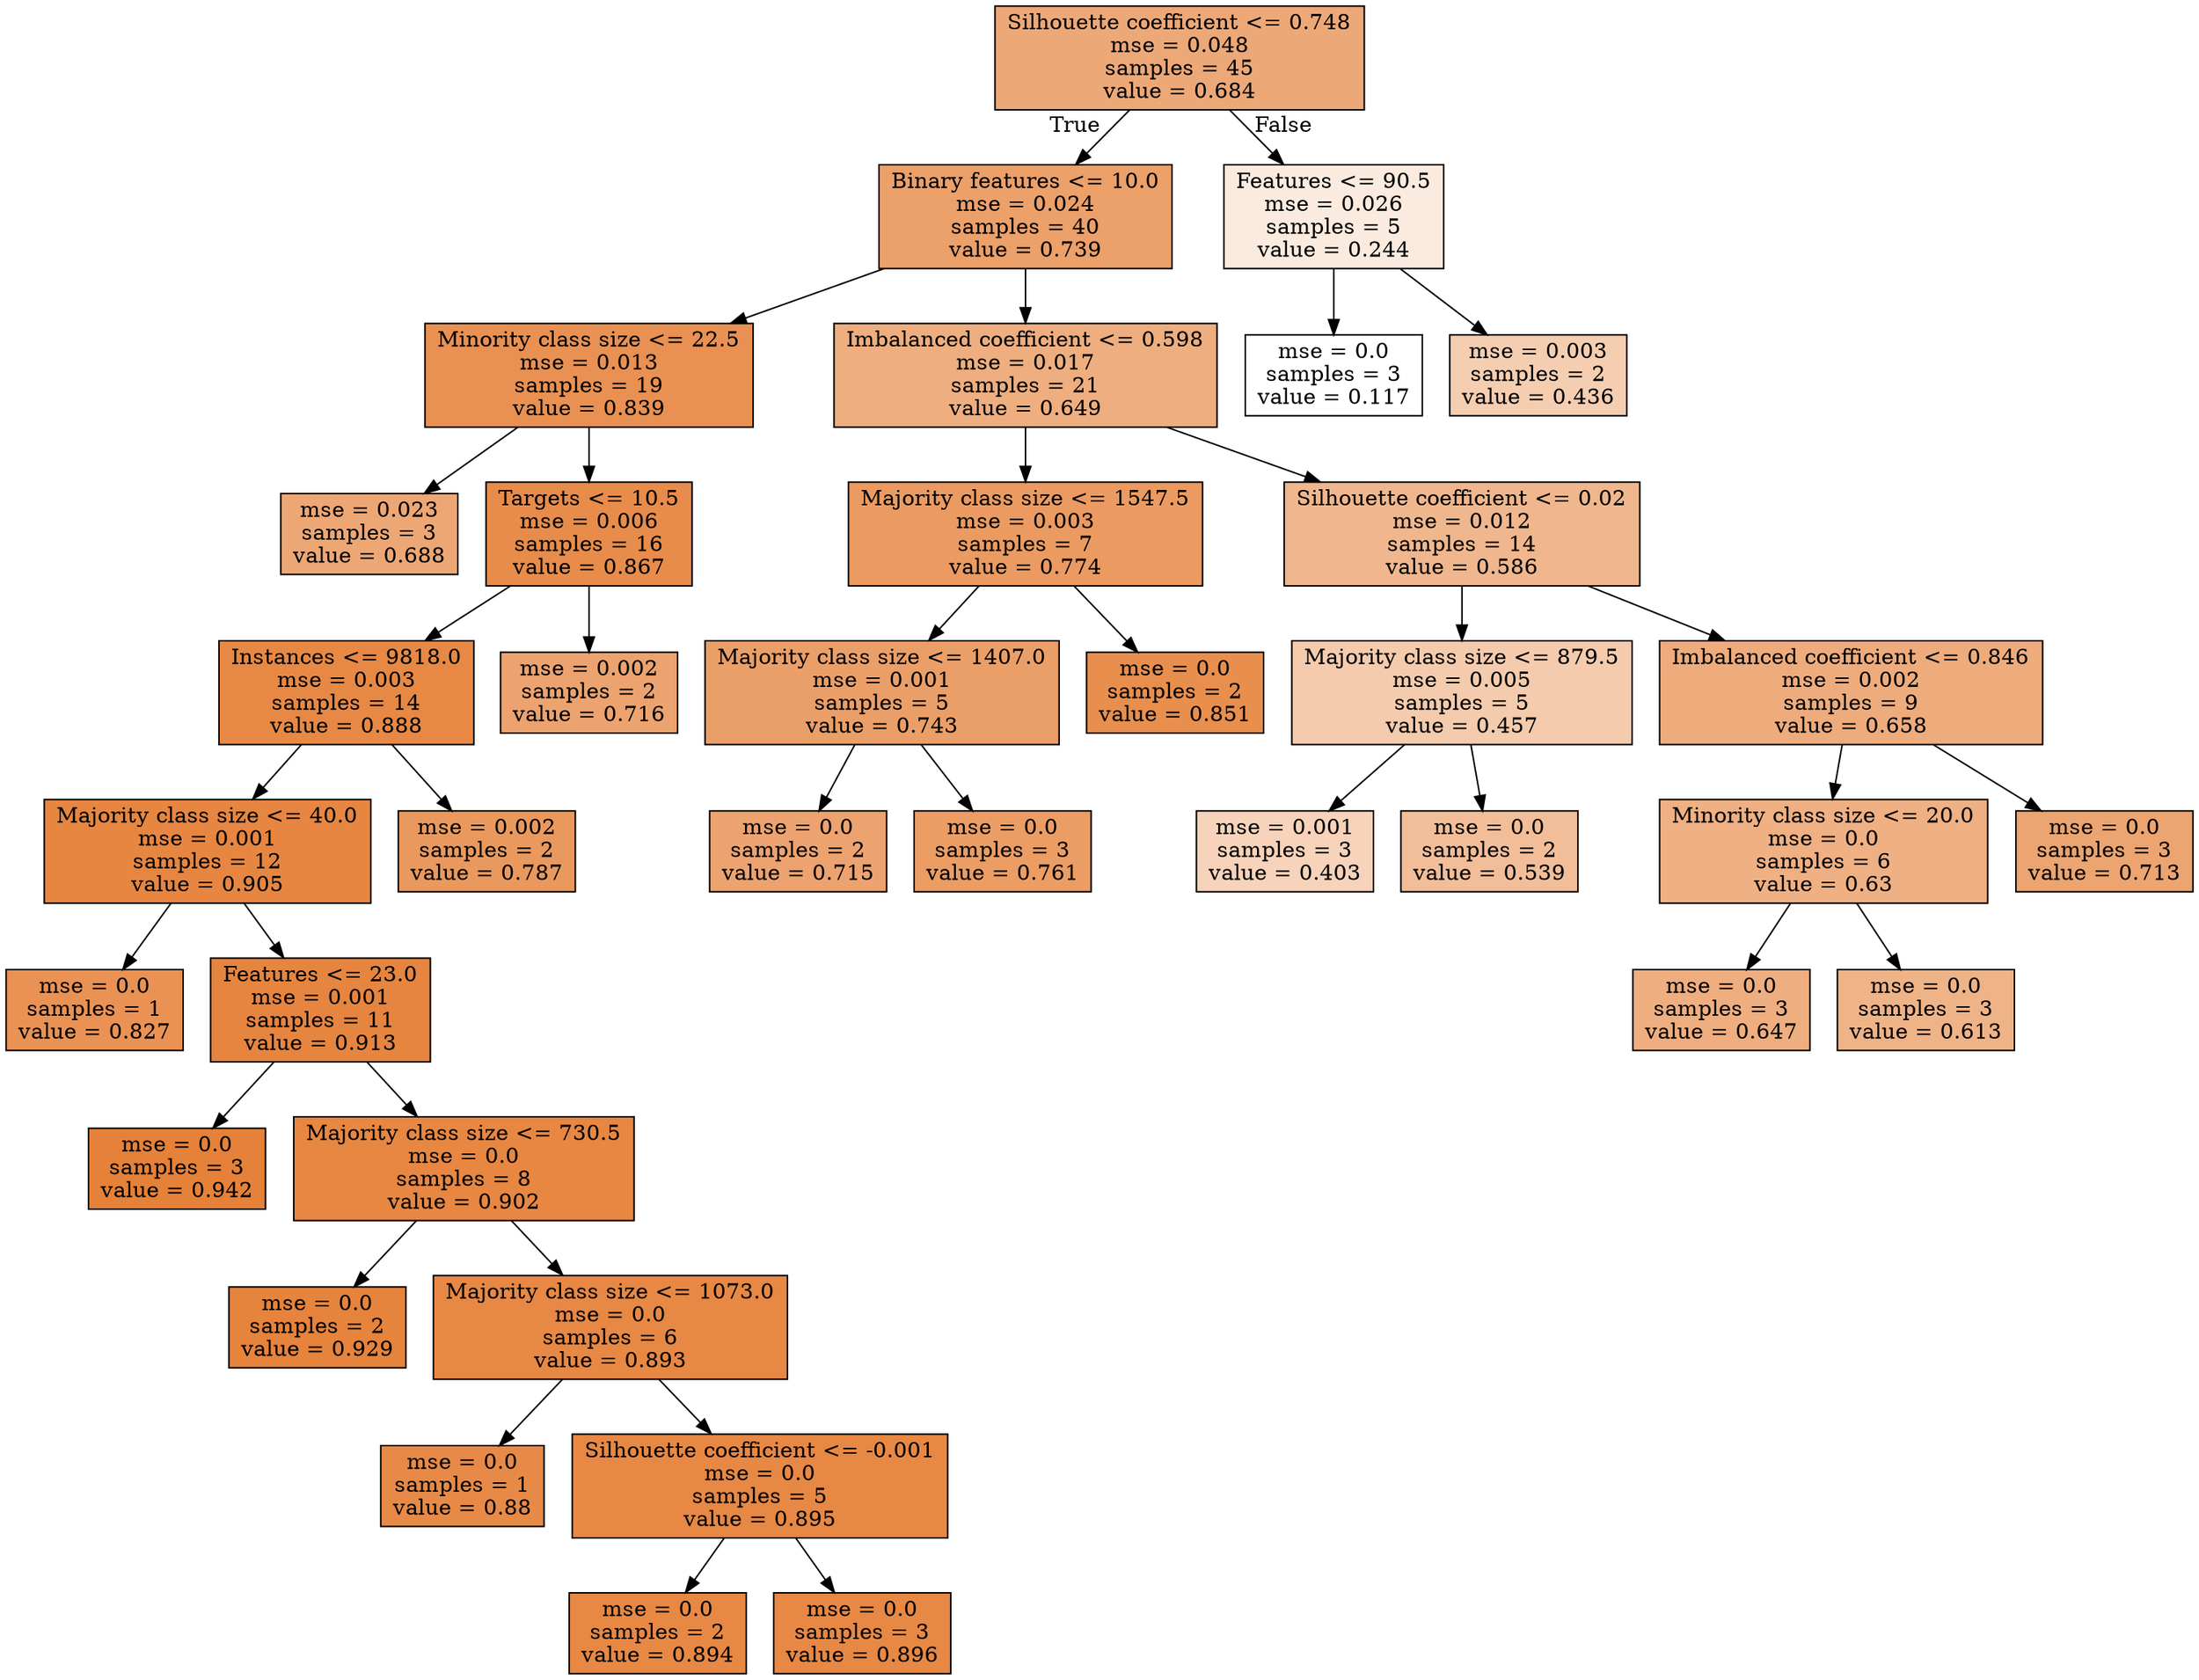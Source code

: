 digraph Tree {
node [shape=box, style="filled", color="black"] ;
0 [label="Silhouette coefficient <= 0.748\nmse = 0.048\nsamples = 45\nvalue = 0.684", fillcolor="#e58139af"] ;
1 [label="Binary features <= 10.0\nmse = 0.024\nsamples = 40\nvalue = 0.739", fillcolor="#e58139c0"] ;
0 -> 1 [labeldistance=2.5, labelangle=45, headlabel="True"] ;
2 [label="Minority class size <= 22.5\nmse = 0.013\nsamples = 19\nvalue = 0.839", fillcolor="#e58139df"] ;
1 -> 2 ;
3 [label="mse = 0.023\nsamples = 3\nvalue = 0.688", fillcolor="#e58139b1"] ;
2 -> 3 ;
4 [label="Targets <= 10.5\nmse = 0.006\nsamples = 16\nvalue = 0.867", fillcolor="#e58139e8"] ;
2 -> 4 ;
5 [label="Instances <= 9818.0\nmse = 0.003\nsamples = 14\nvalue = 0.888", fillcolor="#e58139ef"] ;
4 -> 5 ;
6 [label="Majority class size <= 40.0\nmse = 0.001\nsamples = 12\nvalue = 0.905", fillcolor="#e58139f4"] ;
5 -> 6 ;
7 [label="mse = 0.0\nsamples = 1\nvalue = 0.827", fillcolor="#e58139dc"] ;
6 -> 7 ;
8 [label="Features <= 23.0\nmse = 0.001\nsamples = 11\nvalue = 0.913", fillcolor="#e58139f6"] ;
6 -> 8 ;
9 [label="mse = 0.0\nsamples = 3\nvalue = 0.942", fillcolor="#e58139ff"] ;
8 -> 9 ;
10 [label="Majority class size <= 730.5\nmse = 0.0\nsamples = 8\nvalue = 0.902", fillcolor="#e58139f3"] ;
8 -> 10 ;
11 [label="mse = 0.0\nsamples = 2\nvalue = 0.929", fillcolor="#e58139fb"] ;
10 -> 11 ;
12 [label="Majority class size <= 1073.0\nmse = 0.0\nsamples = 6\nvalue = 0.893", fillcolor="#e58139f0"] ;
10 -> 12 ;
13 [label="mse = 0.0\nsamples = 1\nvalue = 0.88", fillcolor="#e58139ec"] ;
12 -> 13 ;
14 [label="Silhouette coefficient <= -0.001\nmse = 0.0\nsamples = 5\nvalue = 0.895", fillcolor="#e58139f1"] ;
12 -> 14 ;
15 [label="mse = 0.0\nsamples = 2\nvalue = 0.894", fillcolor="#e58139f0"] ;
14 -> 15 ;
16 [label="mse = 0.0\nsamples = 3\nvalue = 0.896", fillcolor="#e58139f1"] ;
14 -> 16 ;
17 [label="mse = 0.002\nsamples = 2\nvalue = 0.787", fillcolor="#e58139cf"] ;
5 -> 17 ;
18 [label="mse = 0.002\nsamples = 2\nvalue = 0.716", fillcolor="#e58139b9"] ;
4 -> 18 ;
19 [label="Imbalanced coefficient <= 0.598\nmse = 0.017\nsamples = 21\nvalue = 0.649", fillcolor="#e58139a4"] ;
1 -> 19 ;
20 [label="Majority class size <= 1547.5\nmse = 0.003\nsamples = 7\nvalue = 0.774", fillcolor="#e58139cb"] ;
19 -> 20 ;
21 [label="Majority class size <= 1407.0\nmse = 0.001\nsamples = 5\nvalue = 0.743", fillcolor="#e58139c2"] ;
20 -> 21 ;
22 [label="mse = 0.0\nsamples = 2\nvalue = 0.715", fillcolor="#e58139b9"] ;
21 -> 22 ;
23 [label="mse = 0.0\nsamples = 3\nvalue = 0.761", fillcolor="#e58139c7"] ;
21 -> 23 ;
24 [label="mse = 0.0\nsamples = 2\nvalue = 0.851", fillcolor="#e58139e3"] ;
20 -> 24 ;
25 [label="Silhouette coefficient <= 0.02\nmse = 0.012\nsamples = 14\nvalue = 0.586", fillcolor="#e5813991"] ;
19 -> 25 ;
26 [label="Majority class size <= 879.5\nmse = 0.005\nsamples = 5\nvalue = 0.457", fillcolor="#e5813969"] ;
25 -> 26 ;
27 [label="mse = 0.001\nsamples = 3\nvalue = 0.403", fillcolor="#e5813958"] ;
26 -> 27 ;
28 [label="mse = 0.0\nsamples = 2\nvalue = 0.539", fillcolor="#e5813983"] ;
26 -> 28 ;
29 [label="Imbalanced coefficient <= 0.846\nmse = 0.002\nsamples = 9\nvalue = 0.658", fillcolor="#e58139a7"] ;
25 -> 29 ;
30 [label="Minority class size <= 20.0\nmse = 0.0\nsamples = 6\nvalue = 0.63", fillcolor="#e581399f"] ;
29 -> 30 ;
31 [label="mse = 0.0\nsamples = 3\nvalue = 0.647", fillcolor="#e58139a4"] ;
30 -> 31 ;
32 [label="mse = 0.0\nsamples = 3\nvalue = 0.613", fillcolor="#e5813999"] ;
30 -> 32 ;
33 [label="mse = 0.0\nsamples = 3\nvalue = 0.713", fillcolor="#e58139b8"] ;
29 -> 33 ;
34 [label="Features <= 90.5\nmse = 0.026\nsamples = 5\nvalue = 0.244", fillcolor="#e5813928"] ;
0 -> 34 [labeldistance=2.5, labelangle=-45, headlabel="False"] ;
35 [label="mse = 0.0\nsamples = 3\nvalue = 0.117", fillcolor="#e5813900"] ;
34 -> 35 ;
36 [label="mse = 0.003\nsamples = 2\nvalue = 0.436", fillcolor="#e5813963"] ;
34 -> 36 ;
}